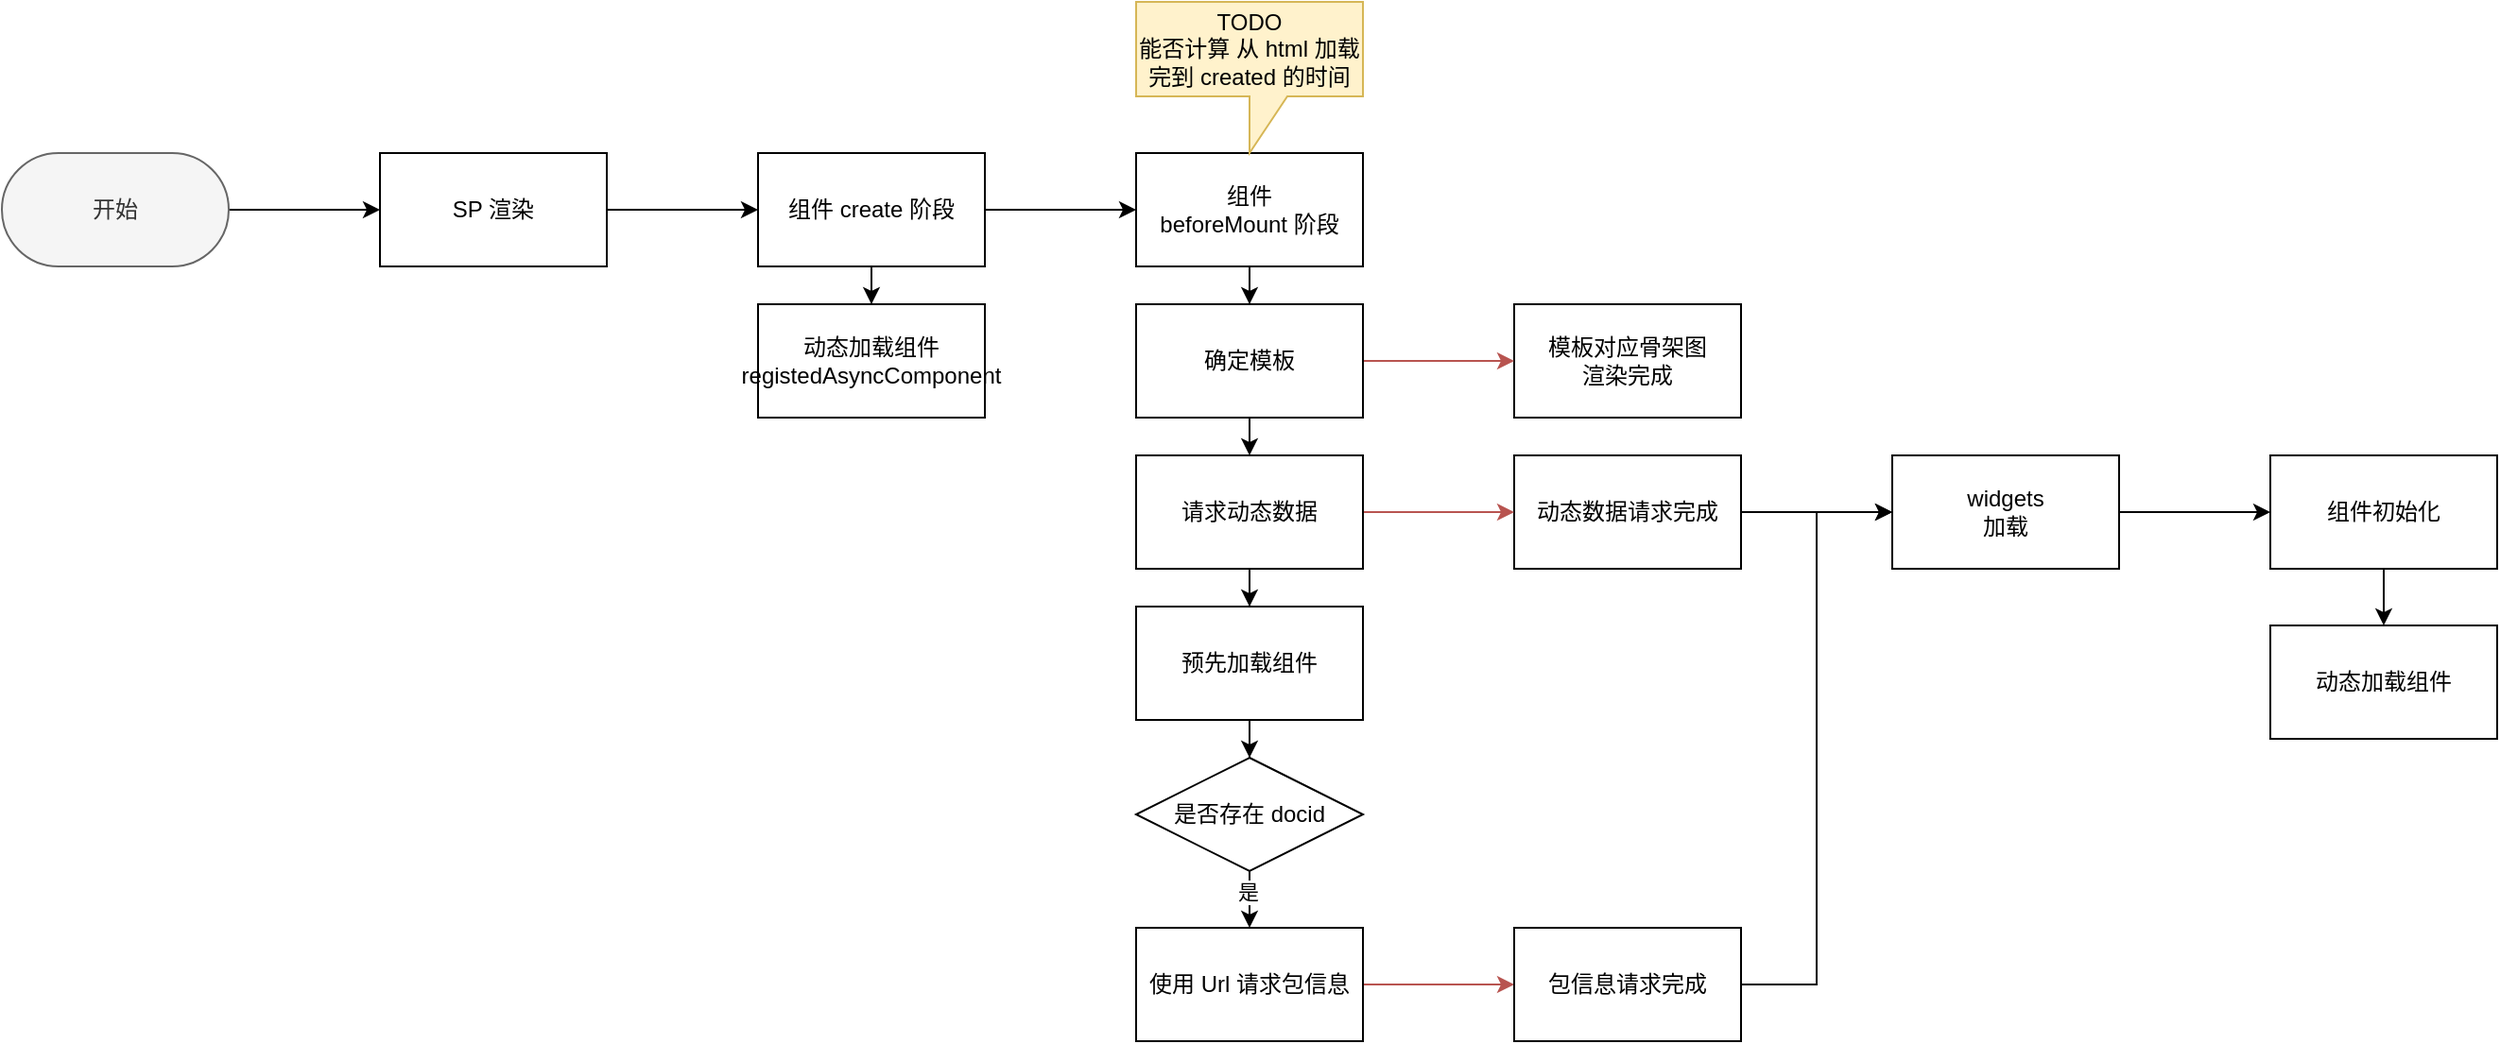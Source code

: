 <mxfile version="16.2.2" type="github">
  <diagram id="g-wmrdmSEVreQeuAVKSN" name="Page-1">
    <mxGraphModel dx="4490" dy="3115" grid="1" gridSize="10" guides="1" tooltips="1" connect="1" arrows="1" fold="1" page="1" pageScale="1" pageWidth="2336" pageHeight="1654" math="0" shadow="0">
      <root>
        <mxCell id="0" />
        <mxCell id="1" parent="0" />
        <mxCell id="eH6e8tO8jj5NWth7ZRgm-8" value="" style="edgeStyle=orthogonalEdgeStyle;rounded=0;orthogonalLoop=1;jettySize=auto;html=1;" edge="1" parent="1" source="eH6e8tO8jj5NWth7ZRgm-1" target="eH6e8tO8jj5NWth7ZRgm-7">
          <mxGeometry relative="1" as="geometry" />
        </mxCell>
        <mxCell id="eH6e8tO8jj5NWth7ZRgm-1" value="开始" style="rounded=1;whiteSpace=wrap;html=1;arcSize=50;fillColor=#f5f5f5;fontColor=#333333;strokeColor=#666666;" vertex="1" parent="1">
          <mxGeometry x="40" y="370" width="120" height="60" as="geometry" />
        </mxCell>
        <mxCell id="eH6e8tO8jj5NWth7ZRgm-21" value="" style="edgeStyle=orthogonalEdgeStyle;rounded=0;orthogonalLoop=1;jettySize=auto;html=1;" edge="1" parent="1" source="eH6e8tO8jj5NWth7ZRgm-2" target="eH6e8tO8jj5NWth7ZRgm-20">
          <mxGeometry relative="1" as="geometry" />
        </mxCell>
        <mxCell id="eH6e8tO8jj5NWth7ZRgm-2" value="组件&lt;br&gt;beforeMount 阶段" style="rounded=1;whiteSpace=wrap;html=1;arcSize=0;" vertex="1" parent="1">
          <mxGeometry x="640" y="370" width="120" height="60" as="geometry" />
        </mxCell>
        <mxCell id="eH6e8tO8jj5NWth7ZRgm-4" value="&lt;span&gt;TODO&lt;/span&gt;&lt;br&gt;&lt;span&gt;能否计算 从 html 加载完到 created 的时间&lt;/span&gt;" style="shape=callout;whiteSpace=wrap;html=1;perimeter=calloutPerimeter;fillColor=#fff2cc;strokeColor=#d6b656;" vertex="1" parent="1">
          <mxGeometry x="640" y="290" width="120" height="80" as="geometry" />
        </mxCell>
        <mxCell id="eH6e8tO8jj5NWth7ZRgm-5" value="模板对应骨架图&lt;br&gt;渲染完成" style="rounded=1;whiteSpace=wrap;html=1;arcSize=0;" vertex="1" parent="1">
          <mxGeometry x="840" y="450" width="120" height="60" as="geometry" />
        </mxCell>
        <mxCell id="eH6e8tO8jj5NWth7ZRgm-13" value="" style="edgeStyle=orthogonalEdgeStyle;rounded=0;orthogonalLoop=1;jettySize=auto;html=1;" edge="1" parent="1" source="eH6e8tO8jj5NWth7ZRgm-7" target="eH6e8tO8jj5NWth7ZRgm-12">
          <mxGeometry relative="1" as="geometry" />
        </mxCell>
        <mxCell id="eH6e8tO8jj5NWth7ZRgm-7" value="SP 渲染" style="rounded=1;whiteSpace=wrap;html=1;arcSize=0;" vertex="1" parent="1">
          <mxGeometry x="240" y="370" width="120" height="60" as="geometry" />
        </mxCell>
        <mxCell id="eH6e8tO8jj5NWth7ZRgm-38" style="edgeStyle=orthogonalEdgeStyle;rounded=0;orthogonalLoop=1;jettySize=auto;html=1;entryX=0;entryY=0.5;entryDx=0;entryDy=0;" edge="1" parent="1" source="eH6e8tO8jj5NWth7ZRgm-10" target="eH6e8tO8jj5NWth7ZRgm-36">
          <mxGeometry relative="1" as="geometry">
            <mxPoint x="1030" y="460" as="targetPoint" />
          </mxGeometry>
        </mxCell>
        <mxCell id="eH6e8tO8jj5NWth7ZRgm-10" value="动态数据请求完成" style="rounded=1;whiteSpace=wrap;html=1;arcSize=0;" vertex="1" parent="1">
          <mxGeometry x="840" y="530" width="120" height="60" as="geometry" />
        </mxCell>
        <mxCell id="eH6e8tO8jj5NWth7ZRgm-14" style="edgeStyle=orthogonalEdgeStyle;rounded=0;orthogonalLoop=1;jettySize=auto;html=1;entryX=0;entryY=0.5;entryDx=0;entryDy=0;" edge="1" parent="1" source="eH6e8tO8jj5NWth7ZRgm-12" target="eH6e8tO8jj5NWth7ZRgm-2">
          <mxGeometry relative="1" as="geometry" />
        </mxCell>
        <mxCell id="eH6e8tO8jj5NWth7ZRgm-25" value="" style="edgeStyle=orthogonalEdgeStyle;rounded=0;orthogonalLoop=1;jettySize=auto;html=1;" edge="1" parent="1" source="eH6e8tO8jj5NWth7ZRgm-12" target="eH6e8tO8jj5NWth7ZRgm-24">
          <mxGeometry relative="1" as="geometry" />
        </mxCell>
        <mxCell id="eH6e8tO8jj5NWth7ZRgm-12" value="组件 create 阶段" style="rounded=1;whiteSpace=wrap;html=1;arcSize=0;" vertex="1" parent="1">
          <mxGeometry x="440" y="370" width="120" height="60" as="geometry" />
        </mxCell>
        <mxCell id="eH6e8tO8jj5NWth7ZRgm-18" value="" style="edgeStyle=orthogonalEdgeStyle;rounded=0;orthogonalLoop=1;jettySize=auto;html=1;" edge="1" parent="1" source="eH6e8tO8jj5NWth7ZRgm-15" target="eH6e8tO8jj5NWth7ZRgm-17">
          <mxGeometry relative="1" as="geometry" />
        </mxCell>
        <mxCell id="eH6e8tO8jj5NWth7ZRgm-19" style="edgeStyle=orthogonalEdgeStyle;rounded=0;orthogonalLoop=1;jettySize=auto;html=1;entryX=0;entryY=0.5;entryDx=0;entryDy=0;fillColor=#f8cecc;strokeColor=#b85450;" edge="1" parent="1" source="eH6e8tO8jj5NWth7ZRgm-15" target="eH6e8tO8jj5NWth7ZRgm-10">
          <mxGeometry relative="1" as="geometry" />
        </mxCell>
        <mxCell id="eH6e8tO8jj5NWth7ZRgm-15" value="请求动态数据" style="rounded=1;whiteSpace=wrap;html=1;arcSize=0;" vertex="1" parent="1">
          <mxGeometry x="640" y="530" width="120" height="60" as="geometry" />
        </mxCell>
        <mxCell id="eH6e8tO8jj5NWth7ZRgm-28" value="" style="edgeStyle=orthogonalEdgeStyle;rounded=0;orthogonalLoop=1;jettySize=auto;html=1;entryX=0.5;entryY=0;entryDx=0;entryDy=0;" edge="1" parent="1" source="eH6e8tO8jj5NWth7ZRgm-17" target="eH6e8tO8jj5NWth7ZRgm-29">
          <mxGeometry relative="1" as="geometry">
            <mxPoint x="700" y="690" as="targetPoint" />
          </mxGeometry>
        </mxCell>
        <mxCell id="eH6e8tO8jj5NWth7ZRgm-17" value="预先加载组件" style="rounded=1;whiteSpace=wrap;html=1;arcSize=0;" vertex="1" parent="1">
          <mxGeometry x="640" y="610" width="120" height="60" as="geometry" />
        </mxCell>
        <mxCell id="eH6e8tO8jj5NWth7ZRgm-22" value="" style="edgeStyle=orthogonalEdgeStyle;rounded=0;orthogonalLoop=1;jettySize=auto;html=1;" edge="1" parent="1" source="eH6e8tO8jj5NWth7ZRgm-20">
          <mxGeometry relative="1" as="geometry">
            <mxPoint x="700" y="530" as="targetPoint" />
          </mxGeometry>
        </mxCell>
        <mxCell id="eH6e8tO8jj5NWth7ZRgm-23" style="edgeStyle=orthogonalEdgeStyle;rounded=0;orthogonalLoop=1;jettySize=auto;html=1;entryX=0;entryY=0.5;entryDx=0;entryDy=0;fillColor=#f8cecc;strokeColor=#b85450;" edge="1" parent="1" source="eH6e8tO8jj5NWth7ZRgm-20" target="eH6e8tO8jj5NWth7ZRgm-5">
          <mxGeometry relative="1" as="geometry" />
        </mxCell>
        <mxCell id="eH6e8tO8jj5NWth7ZRgm-20" value="确定模板" style="rounded=1;whiteSpace=wrap;html=1;arcSize=0;" vertex="1" parent="1">
          <mxGeometry x="640" y="450" width="120" height="60" as="geometry" />
        </mxCell>
        <mxCell id="eH6e8tO8jj5NWth7ZRgm-24" value="动态加载组件&lt;br&gt;registedAsyncComponent" style="rounded=1;whiteSpace=wrap;html=1;arcSize=0;" vertex="1" parent="1">
          <mxGeometry x="440" y="450" width="120" height="60" as="geometry" />
        </mxCell>
        <mxCell id="eH6e8tO8jj5NWth7ZRgm-31" value="" style="edgeStyle=orthogonalEdgeStyle;rounded=0;orthogonalLoop=1;jettySize=auto;html=1;" edge="1" parent="1" source="eH6e8tO8jj5NWth7ZRgm-29" target="eH6e8tO8jj5NWth7ZRgm-30">
          <mxGeometry relative="1" as="geometry" />
        </mxCell>
        <mxCell id="eH6e8tO8jj5NWth7ZRgm-32" value="是" style="edgeLabel;html=1;align=center;verticalAlign=middle;resizable=0;points=[];" vertex="1" connectable="0" parent="eH6e8tO8jj5NWth7ZRgm-31">
          <mxGeometry x="-0.575" y="-1" relative="1" as="geometry">
            <mxPoint as="offset" />
          </mxGeometry>
        </mxCell>
        <mxCell id="eH6e8tO8jj5NWth7ZRgm-29" value="是否存在 docid" style="rhombus;whiteSpace=wrap;html=1;" vertex="1" parent="1">
          <mxGeometry x="640" y="690" width="120" height="60" as="geometry" />
        </mxCell>
        <mxCell id="eH6e8tO8jj5NWth7ZRgm-34" value="" style="edgeStyle=orthogonalEdgeStyle;rounded=0;orthogonalLoop=1;jettySize=auto;html=1;fillColor=#f8cecc;strokeColor=#b85450;" edge="1" parent="1" source="eH6e8tO8jj5NWth7ZRgm-30" target="eH6e8tO8jj5NWth7ZRgm-33">
          <mxGeometry relative="1" as="geometry" />
        </mxCell>
        <mxCell id="eH6e8tO8jj5NWth7ZRgm-30" value="使用 Url 请求包信息" style="whiteSpace=wrap;html=1;" vertex="1" parent="1">
          <mxGeometry x="640" y="780" width="120" height="60" as="geometry" />
        </mxCell>
        <mxCell id="eH6e8tO8jj5NWth7ZRgm-39" style="edgeStyle=orthogonalEdgeStyle;rounded=0;orthogonalLoop=1;jettySize=auto;html=1;entryX=0;entryY=0.5;entryDx=0;entryDy=0;" edge="1" parent="1" source="eH6e8tO8jj5NWth7ZRgm-33" target="eH6e8tO8jj5NWth7ZRgm-36">
          <mxGeometry relative="1" as="geometry" />
        </mxCell>
        <mxCell id="eH6e8tO8jj5NWth7ZRgm-33" value="包信息请求完成" style="whiteSpace=wrap;html=1;" vertex="1" parent="1">
          <mxGeometry x="840" y="780" width="120" height="60" as="geometry" />
        </mxCell>
        <mxCell id="eH6e8tO8jj5NWth7ZRgm-52" value="" style="edgeStyle=orthogonalEdgeStyle;rounded=0;orthogonalLoop=1;jettySize=auto;html=1;" edge="1" parent="1" source="eH6e8tO8jj5NWth7ZRgm-36" target="eH6e8tO8jj5NWth7ZRgm-51">
          <mxGeometry relative="1" as="geometry" />
        </mxCell>
        <mxCell id="eH6e8tO8jj5NWth7ZRgm-36" value="widgets&lt;br&gt;加载" style="rounded=1;whiteSpace=wrap;html=1;arcSize=0;" vertex="1" parent="1">
          <mxGeometry x="1040" y="530" width="120" height="60" as="geometry" />
        </mxCell>
        <mxCell id="eH6e8tO8jj5NWth7ZRgm-55" value="" style="edgeStyle=orthogonalEdgeStyle;rounded=0;orthogonalLoop=1;jettySize=auto;html=1;" edge="1" parent="1" source="eH6e8tO8jj5NWth7ZRgm-51" target="eH6e8tO8jj5NWth7ZRgm-53">
          <mxGeometry relative="1" as="geometry" />
        </mxCell>
        <mxCell id="eH6e8tO8jj5NWth7ZRgm-51" value="组件初始化" style="rounded=1;whiteSpace=wrap;html=1;arcSize=0;" vertex="1" parent="1">
          <mxGeometry x="1240" y="530" width="120" height="60" as="geometry" />
        </mxCell>
        <mxCell id="eH6e8tO8jj5NWth7ZRgm-53" value="动态加载组件" style="rounded=1;whiteSpace=wrap;html=1;arcSize=0;" vertex="1" parent="1">
          <mxGeometry x="1240" y="620" width="120" height="60" as="geometry" />
        </mxCell>
      </root>
    </mxGraphModel>
  </diagram>
</mxfile>
